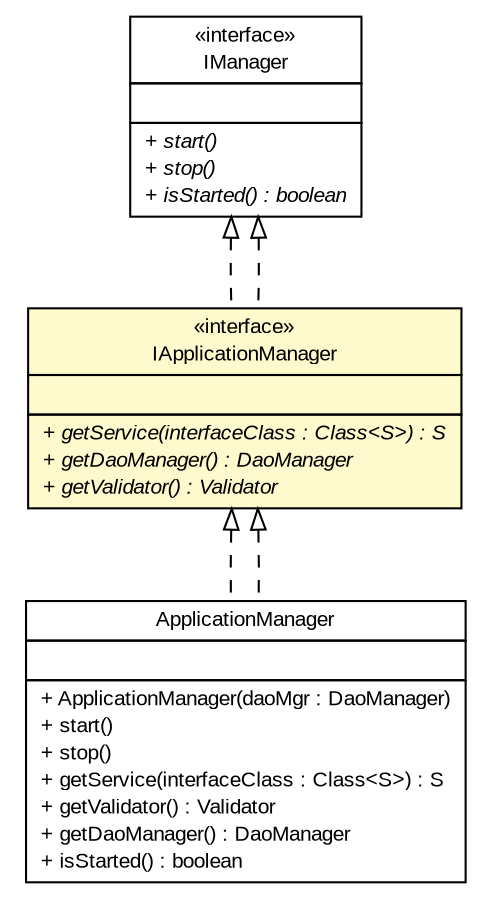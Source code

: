 #!/usr/local/bin/dot
#
# Class diagram 
# Generated by UMLGraph version R5_6-24-gf6e263 (http://www.umlgraph.org/)
#

digraph G {
	edge [fontname="arial",fontsize=10,labelfontname="arial",labelfontsize=10];
	node [fontname="arial",fontsize=10,shape=plaintext];
	nodesep=0.25;
	ranksep=0.5;
	// gov.sandia.cf.application.ApplicationManager
	c141193 [label=<<table title="gov.sandia.cf.application.ApplicationManager" border="0" cellborder="1" cellspacing="0" cellpadding="2" port="p" href="./ApplicationManager.html">
		<tr><td><table border="0" cellspacing="0" cellpadding="1">
<tr><td align="center" balign="center"> ApplicationManager </td></tr>
		</table></td></tr>
		<tr><td><table border="0" cellspacing="0" cellpadding="1">
<tr><td align="left" balign="left">  </td></tr>
		</table></td></tr>
		<tr><td><table border="0" cellspacing="0" cellpadding="1">
<tr><td align="left" balign="left"> + ApplicationManager(daoMgr : DaoManager) </td></tr>
<tr><td align="left" balign="left"> + start() </td></tr>
<tr><td align="left" balign="left"> + stop() </td></tr>
<tr><td align="left" balign="left"> + getService(interfaceClass : Class&lt;S&gt;) : S </td></tr>
<tr><td align="left" balign="left"> + getValidator() : Validator </td></tr>
<tr><td align="left" balign="left"> + getDaoManager() : DaoManager </td></tr>
<tr><td align="left" balign="left"> + isStarted() : boolean </td></tr>
		</table></td></tr>
		</table>>, URL="./ApplicationManager.html", fontname="arial", fontcolor="black", fontsize=10.0];
	// gov.sandia.cf.application.IApplicationManager
	c141252 [label=<<table title="gov.sandia.cf.application.IApplicationManager" border="0" cellborder="1" cellspacing="0" cellpadding="2" port="p" bgcolor="lemonChiffon" href="./IApplicationManager.html">
		<tr><td><table border="0" cellspacing="0" cellpadding="1">
<tr><td align="center" balign="center"> &#171;interface&#187; </td></tr>
<tr><td align="center" balign="center"> IApplicationManager </td></tr>
		</table></td></tr>
		<tr><td><table border="0" cellspacing="0" cellpadding="1">
<tr><td align="left" balign="left">  </td></tr>
		</table></td></tr>
		<tr><td><table border="0" cellspacing="0" cellpadding="1">
<tr><td align="left" balign="left"><font face="arial italic" point-size="10.0"> + getService(interfaceClass : Class&lt;S&gt;) : S </font></td></tr>
<tr><td align="left" balign="left"><font face="arial italic" point-size="10.0"> + getDaoManager() : DaoManager </font></td></tr>
<tr><td align="left" balign="left"><font face="arial italic" point-size="10.0"> + getValidator() : Validator </font></td></tr>
		</table></td></tr>
		</table>>, URL="./IApplicationManager.html", fontname="arial", fontcolor="black", fontsize=10.0];
	// gov.sandia.cf.launcher.IManager
	c141455 [label=<<table title="gov.sandia.cf.launcher.IManager" border="0" cellborder="1" cellspacing="0" cellpadding="2" port="p" href="../launcher/IManager.html">
		<tr><td><table border="0" cellspacing="0" cellpadding="1">
<tr><td align="center" balign="center"> &#171;interface&#187; </td></tr>
<tr><td align="center" balign="center"> IManager </td></tr>
		</table></td></tr>
		<tr><td><table border="0" cellspacing="0" cellpadding="1">
<tr><td align="left" balign="left">  </td></tr>
		</table></td></tr>
		<tr><td><table border="0" cellspacing="0" cellpadding="1">
<tr><td align="left" balign="left"><font face="arial italic" point-size="10.0"> + start() </font></td></tr>
<tr><td align="left" balign="left"><font face="arial italic" point-size="10.0"> + stop() </font></td></tr>
<tr><td align="left" balign="left"><font face="arial italic" point-size="10.0"> + isStarted() : boolean </font></td></tr>
		</table></td></tr>
		</table>>, URL="../launcher/IManager.html", fontname="arial", fontcolor="black", fontsize=10.0];
	//gov.sandia.cf.application.ApplicationManager implements gov.sandia.cf.application.IApplicationManager
	c141252:p -> c141193:p [dir=back,arrowtail=empty,style=dashed];
	//gov.sandia.cf.application.IApplicationManager implements gov.sandia.cf.launcher.IManager
	c141455:p -> c141252:p [dir=back,arrowtail=empty,style=dashed];
	//gov.sandia.cf.application.IApplicationManager implements gov.sandia.cf.launcher.IManager
	c141455:p -> c141252:p [dir=back,arrowtail=empty,style=dashed];
	//gov.sandia.cf.application.ApplicationManager implements gov.sandia.cf.application.IApplicationManager
	c141252:p -> c141193:p [dir=back,arrowtail=empty,style=dashed];
}

